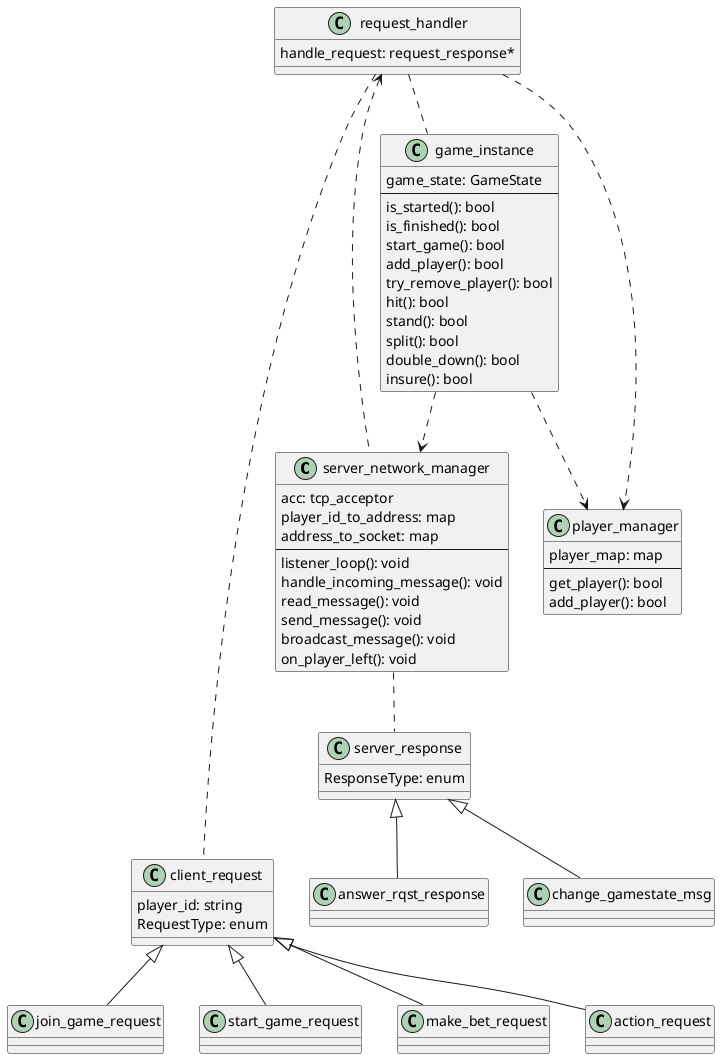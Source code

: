 @startuml

Class server_network_manager{
    acc: tcp_acceptor
    player_id_to_address: map
    address_to_socket: map
    --
    listener_loop(): void
    handle_incoming_message(): void
    read_message(): void
    send_message(): void
    broadcast_message(): void
    on_player_left(): void
}

Class player_manager{
    player_map: map
    --
    get_player(): bool
    add_player(): bool
}

Class game_instance{
    game_state: GameState
    --
    is_started(): bool  
    is_finished(): bool
    start_game(): bool
    add_player(): bool
    try_remove_player(): bool
    hit(): bool
    stand(): bool
    split(): bool
    double_down(): bool
    insure(): bool
}

Class request_handler{
    handle_request: request_response*

}


together {

class client_request{
player_id: string
RequestType: enum
}
client_request <|-- join_game_request
client_request <|-- start_game_request
client_request <|-- make_bet_request
client_request <|-- action_request
' client_request <|-- hit_request
' client_request <|-- stand_request
' client_request <|-- split_request
' client_request <|-- double_down_request
' client_request <|-- insure_request

' class action_request{
'    action_type: enum{hit, stand, split, double, insure}
'}
class server_response{
ResponseType: enum
}
server_response <|-down-  answer_rqst_response
server_response <|-down-  change_gamestate_msg

}

server_response .[hidden]. client_request



request_handler .. game_instance
request_handler ..> player_manager
request_handler <.. server_network_manager
game_instance ..> server_network_manager
game_instance ..> player_manager

request_handler .right. client_request
server_network_manager .. server_response


@enduml



